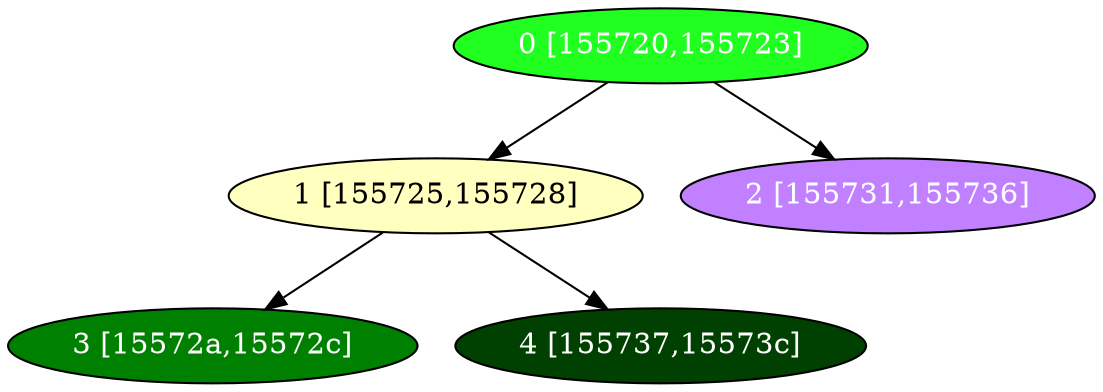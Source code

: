 diGraph libnss3{
	libnss3_0  [style=filled fillcolor="#20FF20" fontcolor="#ffffff" shape=oval label="0 [155720,155723]"]
	libnss3_1  [style=filled fillcolor="#FFFFC0" fontcolor="#000000" shape=oval label="1 [155725,155728]"]
	libnss3_2  [style=filled fillcolor="#C080FF" fontcolor="#ffffff" shape=oval label="2 [155731,155736]"]
	libnss3_3  [style=filled fillcolor="#008000" fontcolor="#ffffff" shape=oval label="3 [15572a,15572c]"]
	libnss3_4  [style=filled fillcolor="#004000" fontcolor="#ffffff" shape=oval label="4 [155737,15573c]"]

	libnss3_0 -> libnss3_1
	libnss3_0 -> libnss3_2
	libnss3_1 -> libnss3_3
	libnss3_1 -> libnss3_4
}